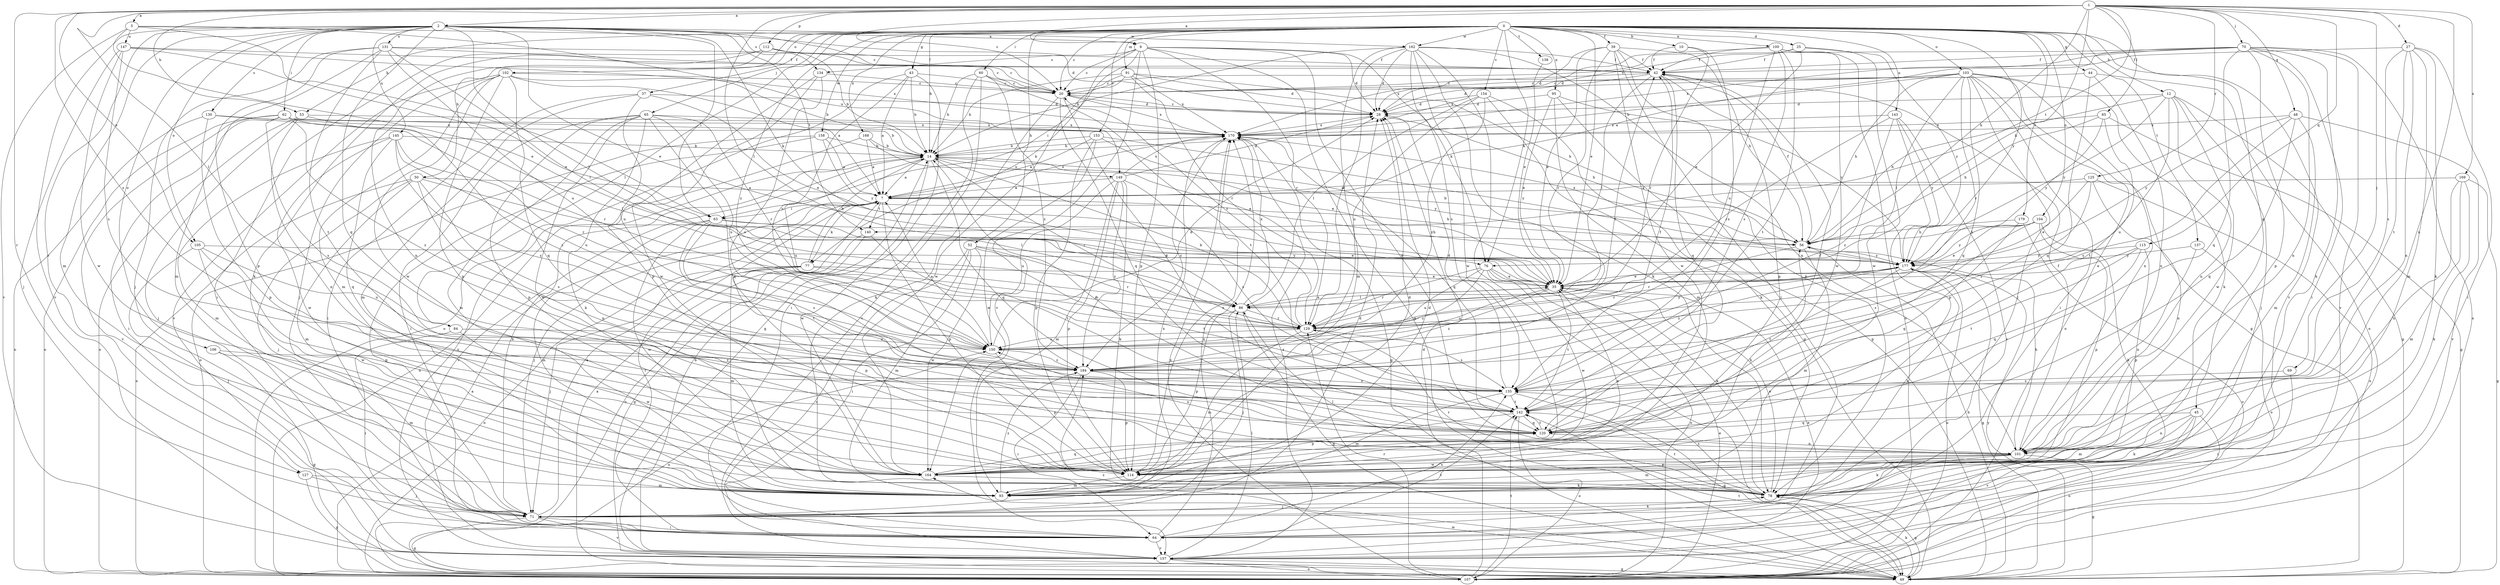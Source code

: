 strict digraph  {
0;
1;
2;
5;
6;
7;
10;
12;
14;
20;
25;
27;
28;
35;
37;
39;
42;
43;
44;
45;
48;
49;
50;
52;
53;
56;
60;
62;
63;
64;
65;
69;
70;
71;
76;
77;
78;
84;
85;
86;
91;
93;
95;
100;
101;
102;
103;
104;
105;
106;
107;
112;
114;
115;
120;
125;
127;
129;
130;
131;
134;
135;
137;
138;
140;
142;
143;
145;
147;
149;
150;
153;
154;
157;
158;
162;
164;
168;
169;
170;
177;
179;
184;
0 -> 10  [label=b];
0 -> 12  [label=b];
0 -> 14  [label=b];
0 -> 20  [label=c];
0 -> 25  [label=d];
0 -> 35  [label=e];
0 -> 37  [label=f];
0 -> 39  [label=f];
0 -> 43  [label=g];
0 -> 44  [label=g];
0 -> 45  [label=g];
0 -> 50  [label=h];
0 -> 52  [label=h];
0 -> 53  [label=h];
0 -> 60  [label=i];
0 -> 65  [label=j];
0 -> 76  [label=k];
0 -> 84  [label=l];
0 -> 91  [label=m];
0 -> 95  [label=n];
0 -> 100  [label=n];
0 -> 102  [label=o];
0 -> 103  [label=o];
0 -> 104  [label=o];
0 -> 137  [label=t];
0 -> 138  [label=t];
0 -> 143  [label=u];
0 -> 153  [label=v];
0 -> 154  [label=v];
0 -> 157  [label=v];
0 -> 158  [label=w];
0 -> 162  [label=w];
0 -> 168  [label=x];
0 -> 177  [label=y];
0 -> 179  [label=z];
0 -> 184  [label=z];
1 -> 2  [label=a];
1 -> 5  [label=a];
1 -> 6  [label=a];
1 -> 20  [label=c];
1 -> 27  [label=d];
1 -> 48  [label=g];
1 -> 53  [label=h];
1 -> 56  [label=h];
1 -> 69  [label=j];
1 -> 70  [label=j];
1 -> 76  [label=k];
1 -> 84  [label=l];
1 -> 85  [label=l];
1 -> 86  [label=l];
1 -> 101  [label=n];
1 -> 105  [label=o];
1 -> 112  [label=p];
1 -> 115  [label=q];
1 -> 125  [label=r];
1 -> 127  [label=r];
1 -> 140  [label=t];
1 -> 169  [label=x];
1 -> 184  [label=z];
2 -> 6  [label=a];
2 -> 20  [label=c];
2 -> 35  [label=e];
2 -> 62  [label=i];
2 -> 63  [label=i];
2 -> 76  [label=k];
2 -> 86  [label=l];
2 -> 93  [label=m];
2 -> 105  [label=o];
2 -> 106  [label=o];
2 -> 120  [label=q];
2 -> 127  [label=r];
2 -> 130  [label=s];
2 -> 131  [label=s];
2 -> 134  [label=s];
2 -> 140  [label=t];
2 -> 145  [label=u];
2 -> 157  [label=v];
2 -> 162  [label=w];
5 -> 28  [label=d];
5 -> 35  [label=e];
5 -> 63  [label=i];
5 -> 147  [label=u];
5 -> 149  [label=u];
5 -> 157  [label=v];
6 -> 20  [label=c];
6 -> 28  [label=d];
6 -> 49  [label=g];
6 -> 63  [label=i];
6 -> 76  [label=k];
6 -> 77  [label=k];
6 -> 101  [label=n];
6 -> 114  [label=p];
6 -> 129  [label=r];
6 -> 134  [label=s];
6 -> 157  [label=v];
7 -> 56  [label=h];
7 -> 63  [label=i];
7 -> 64  [label=i];
7 -> 71  [label=j];
7 -> 77  [label=k];
7 -> 114  [label=p];
7 -> 140  [label=t];
7 -> 170  [label=x];
10 -> 42  [label=f];
10 -> 129  [label=r];
10 -> 135  [label=s];
12 -> 28  [label=d];
12 -> 49  [label=g];
12 -> 56  [label=h];
12 -> 71  [label=j];
12 -> 101  [label=n];
12 -> 142  [label=t];
12 -> 164  [label=w];
12 -> 177  [label=y];
14 -> 7  [label=a];
14 -> 107  [label=o];
14 -> 120  [label=q];
14 -> 129  [label=r];
14 -> 149  [label=u];
14 -> 150  [label=u];
14 -> 157  [label=v];
14 -> 164  [label=w];
14 -> 177  [label=y];
20 -> 28  [label=d];
20 -> 78  [label=k];
20 -> 120  [label=q];
20 -> 142  [label=t];
20 -> 170  [label=x];
25 -> 28  [label=d];
25 -> 35  [label=e];
25 -> 42  [label=f];
25 -> 164  [label=w];
25 -> 177  [label=y];
27 -> 42  [label=f];
27 -> 64  [label=i];
27 -> 78  [label=k];
27 -> 93  [label=m];
27 -> 101  [label=n];
27 -> 135  [label=s];
27 -> 142  [label=t];
28 -> 20  [label=c];
28 -> 56  [label=h];
28 -> 170  [label=x];
35 -> 86  [label=l];
35 -> 142  [label=t];
35 -> 150  [label=u];
35 -> 184  [label=z];
37 -> 28  [label=d];
37 -> 35  [label=e];
37 -> 64  [label=i];
37 -> 93  [label=m];
37 -> 150  [label=u];
39 -> 28  [label=d];
39 -> 35  [label=e];
39 -> 42  [label=f];
39 -> 56  [label=h];
39 -> 64  [label=i];
39 -> 78  [label=k];
39 -> 129  [label=r];
39 -> 164  [label=w];
42 -> 20  [label=c];
42 -> 28  [label=d];
42 -> 86  [label=l];
42 -> 114  [label=p];
42 -> 120  [label=q];
43 -> 7  [label=a];
43 -> 14  [label=b];
43 -> 20  [label=c];
43 -> 49  [label=g];
43 -> 107  [label=o];
43 -> 150  [label=u];
44 -> 20  [label=c];
44 -> 101  [label=n];
44 -> 107  [label=o];
44 -> 120  [label=q];
45 -> 78  [label=k];
45 -> 93  [label=m];
45 -> 101  [label=n];
45 -> 107  [label=o];
45 -> 120  [label=q];
45 -> 157  [label=v];
48 -> 93  [label=m];
48 -> 120  [label=q];
48 -> 135  [label=s];
48 -> 157  [label=v];
48 -> 170  [label=x];
48 -> 177  [label=y];
49 -> 7  [label=a];
49 -> 56  [label=h];
49 -> 78  [label=k];
49 -> 142  [label=t];
49 -> 164  [label=w];
49 -> 177  [label=y];
49 -> 184  [label=z];
50 -> 7  [label=a];
50 -> 71  [label=j];
50 -> 86  [label=l];
50 -> 93  [label=m];
50 -> 101  [label=n];
50 -> 107  [label=o];
50 -> 135  [label=s];
52 -> 64  [label=i];
52 -> 93  [label=m];
52 -> 129  [label=r];
52 -> 142  [label=t];
52 -> 157  [label=v];
52 -> 164  [label=w];
52 -> 177  [label=y];
53 -> 71  [label=j];
53 -> 101  [label=n];
53 -> 107  [label=o];
53 -> 170  [label=x];
53 -> 184  [label=z];
56 -> 14  [label=b];
56 -> 42  [label=f];
56 -> 93  [label=m];
56 -> 129  [label=r];
56 -> 170  [label=x];
56 -> 177  [label=y];
60 -> 14  [label=b];
60 -> 20  [label=c];
60 -> 64  [label=i];
60 -> 142  [label=t];
60 -> 157  [label=v];
60 -> 184  [label=z];
62 -> 14  [label=b];
62 -> 64  [label=i];
62 -> 86  [label=l];
62 -> 107  [label=o];
62 -> 135  [label=s];
62 -> 157  [label=v];
62 -> 170  [label=x];
62 -> 184  [label=z];
63 -> 35  [label=e];
63 -> 56  [label=h];
63 -> 93  [label=m];
63 -> 135  [label=s];
63 -> 142  [label=t];
63 -> 164  [label=w];
64 -> 135  [label=s];
64 -> 142  [label=t];
64 -> 157  [label=v];
64 -> 170  [label=x];
65 -> 64  [label=i];
65 -> 78  [label=k];
65 -> 93  [label=m];
65 -> 114  [label=p];
65 -> 120  [label=q];
65 -> 129  [label=r];
65 -> 150  [label=u];
65 -> 164  [label=w];
65 -> 170  [label=x];
69 -> 64  [label=i];
69 -> 135  [label=s];
70 -> 7  [label=a];
70 -> 20  [label=c];
70 -> 42  [label=f];
70 -> 64  [label=i];
70 -> 78  [label=k];
70 -> 101  [label=n];
70 -> 107  [label=o];
70 -> 114  [label=p];
70 -> 120  [label=q];
70 -> 157  [label=v];
70 -> 170  [label=x];
71 -> 7  [label=a];
71 -> 14  [label=b];
71 -> 28  [label=d];
71 -> 49  [label=g];
71 -> 64  [label=i];
71 -> 78  [label=k];
71 -> 157  [label=v];
71 -> 170  [label=x];
76 -> 35  [label=e];
76 -> 78  [label=k];
76 -> 107  [label=o];
76 -> 129  [label=r];
76 -> 150  [label=u];
76 -> 164  [label=w];
76 -> 184  [label=z];
77 -> 14  [label=b];
77 -> 35  [label=e];
77 -> 71  [label=j];
77 -> 93  [label=m];
77 -> 107  [label=o];
77 -> 114  [label=p];
77 -> 129  [label=r];
78 -> 35  [label=e];
78 -> 49  [label=g];
78 -> 71  [label=j];
78 -> 86  [label=l];
78 -> 129  [label=r];
78 -> 135  [label=s];
78 -> 142  [label=t];
84 -> 64  [label=i];
84 -> 150  [label=u];
84 -> 164  [label=w];
85 -> 49  [label=g];
85 -> 56  [label=h];
85 -> 150  [label=u];
85 -> 170  [label=x];
85 -> 177  [label=y];
86 -> 35  [label=e];
86 -> 49  [label=g];
86 -> 71  [label=j];
86 -> 114  [label=p];
86 -> 129  [label=r];
86 -> 170  [label=x];
91 -> 14  [label=b];
91 -> 20  [label=c];
91 -> 28  [label=d];
91 -> 56  [label=h];
91 -> 129  [label=r];
91 -> 164  [label=w];
91 -> 170  [label=x];
93 -> 28  [label=d];
93 -> 184  [label=z];
95 -> 28  [label=d];
95 -> 35  [label=e];
95 -> 49  [label=g];
95 -> 93  [label=m];
95 -> 177  [label=y];
100 -> 42  [label=f];
100 -> 107  [label=o];
100 -> 135  [label=s];
100 -> 142  [label=t];
100 -> 150  [label=u];
100 -> 164  [label=w];
100 -> 170  [label=x];
101 -> 42  [label=f];
101 -> 49  [label=g];
101 -> 56  [label=h];
101 -> 78  [label=k];
101 -> 93  [label=m];
101 -> 114  [label=p];
101 -> 150  [label=u];
101 -> 164  [label=w];
102 -> 7  [label=a];
102 -> 14  [label=b];
102 -> 20  [label=c];
102 -> 71  [label=j];
102 -> 93  [label=m];
102 -> 114  [label=p];
102 -> 120  [label=q];
102 -> 157  [label=v];
102 -> 164  [label=w];
103 -> 14  [label=b];
103 -> 20  [label=c];
103 -> 49  [label=g];
103 -> 56  [label=h];
103 -> 64  [label=i];
103 -> 71  [label=j];
103 -> 78  [label=k];
103 -> 86  [label=l];
103 -> 101  [label=n];
103 -> 107  [label=o];
103 -> 120  [label=q];
103 -> 129  [label=r];
103 -> 170  [label=x];
104 -> 35  [label=e];
104 -> 56  [label=h];
104 -> 78  [label=k];
104 -> 114  [label=p];
104 -> 135  [label=s];
104 -> 177  [label=y];
105 -> 71  [label=j];
105 -> 114  [label=p];
105 -> 150  [label=u];
105 -> 164  [label=w];
105 -> 177  [label=y];
106 -> 49  [label=g];
106 -> 93  [label=m];
106 -> 184  [label=z];
107 -> 7  [label=a];
107 -> 28  [label=d];
107 -> 35  [label=e];
107 -> 129  [label=r];
107 -> 142  [label=t];
107 -> 150  [label=u];
107 -> 170  [label=x];
112 -> 14  [label=b];
112 -> 20  [label=c];
112 -> 42  [label=f];
112 -> 64  [label=i];
112 -> 78  [label=k];
112 -> 101  [label=n];
114 -> 28  [label=d];
114 -> 35  [label=e];
114 -> 56  [label=h];
114 -> 93  [label=m];
114 -> 170  [label=x];
115 -> 35  [label=e];
115 -> 114  [label=p];
115 -> 120  [label=q];
115 -> 142  [label=t];
115 -> 177  [label=y];
120 -> 14  [label=b];
120 -> 42  [label=f];
120 -> 101  [label=n];
120 -> 142  [label=t];
125 -> 7  [label=a];
125 -> 35  [label=e];
125 -> 101  [label=n];
125 -> 107  [label=o];
125 -> 184  [label=z];
127 -> 49  [label=g];
127 -> 71  [label=j];
127 -> 93  [label=m];
129 -> 14  [label=b];
129 -> 20  [label=c];
129 -> 93  [label=m];
129 -> 135  [label=s];
129 -> 150  [label=u];
129 -> 177  [label=y];
130 -> 107  [label=o];
130 -> 114  [label=p];
130 -> 129  [label=r];
130 -> 170  [label=x];
131 -> 20  [label=c];
131 -> 42  [label=f];
131 -> 71  [label=j];
131 -> 86  [label=l];
131 -> 93  [label=m];
131 -> 114  [label=p];
131 -> 142  [label=t];
131 -> 150  [label=u];
134 -> 20  [label=c];
134 -> 114  [label=p];
134 -> 135  [label=s];
134 -> 164  [label=w];
135 -> 28  [label=d];
135 -> 42  [label=f];
135 -> 49  [label=g];
135 -> 93  [label=m];
135 -> 142  [label=t];
137 -> 101  [label=n];
137 -> 107  [label=o];
137 -> 177  [label=y];
138 -> 35  [label=e];
140 -> 49  [label=g];
140 -> 107  [label=o];
140 -> 142  [label=t];
142 -> 107  [label=o];
142 -> 114  [label=p];
142 -> 120  [label=q];
143 -> 114  [label=p];
143 -> 129  [label=r];
143 -> 157  [label=v];
143 -> 170  [label=x];
143 -> 177  [label=y];
143 -> 184  [label=z];
145 -> 14  [label=b];
145 -> 93  [label=m];
145 -> 120  [label=q];
145 -> 129  [label=r];
145 -> 150  [label=u];
145 -> 164  [label=w];
145 -> 184  [label=z];
147 -> 35  [label=e];
147 -> 42  [label=f];
147 -> 71  [label=j];
147 -> 135  [label=s];
147 -> 164  [label=w];
147 -> 170  [label=x];
149 -> 7  [label=a];
149 -> 28  [label=d];
149 -> 78  [label=k];
149 -> 93  [label=m];
149 -> 114  [label=p];
149 -> 135  [label=s];
149 -> 150  [label=u];
149 -> 170  [label=x];
149 -> 184  [label=z];
150 -> 7  [label=a];
150 -> 28  [label=d];
150 -> 114  [label=p];
150 -> 184  [label=z];
153 -> 7  [label=a];
153 -> 14  [label=b];
153 -> 35  [label=e];
153 -> 114  [label=p];
153 -> 164  [label=w];
153 -> 177  [label=y];
154 -> 28  [label=d];
154 -> 49  [label=g];
154 -> 78  [label=k];
154 -> 86  [label=l];
154 -> 150  [label=u];
154 -> 184  [label=z];
157 -> 14  [label=b];
157 -> 35  [label=e];
157 -> 49  [label=g];
157 -> 86  [label=l];
157 -> 107  [label=o];
157 -> 170  [label=x];
158 -> 7  [label=a];
158 -> 14  [label=b];
158 -> 71  [label=j];
158 -> 107  [label=o];
158 -> 177  [label=y];
162 -> 14  [label=b];
162 -> 28  [label=d];
162 -> 42  [label=f];
162 -> 49  [label=g];
162 -> 78  [label=k];
162 -> 93  [label=m];
162 -> 101  [label=n];
162 -> 129  [label=r];
162 -> 135  [label=s];
162 -> 164  [label=w];
164 -> 78  [label=k];
164 -> 120  [label=q];
168 -> 7  [label=a];
168 -> 14  [label=b];
168 -> 35  [label=e];
168 -> 157  [label=v];
169 -> 7  [label=a];
169 -> 49  [label=g];
169 -> 78  [label=k];
169 -> 93  [label=m];
169 -> 101  [label=n];
170 -> 14  [label=b];
170 -> 49  [label=g];
170 -> 120  [label=q];
170 -> 184  [label=z];
177 -> 35  [label=e];
177 -> 49  [label=g];
177 -> 78  [label=k];
177 -> 107  [label=o];
177 -> 129  [label=r];
177 -> 142  [label=t];
177 -> 184  [label=z];
179 -> 56  [label=h];
179 -> 107  [label=o];
179 -> 120  [label=q];
184 -> 42  [label=f];
184 -> 64  [label=i];
184 -> 114  [label=p];
184 -> 135  [label=s];
}
